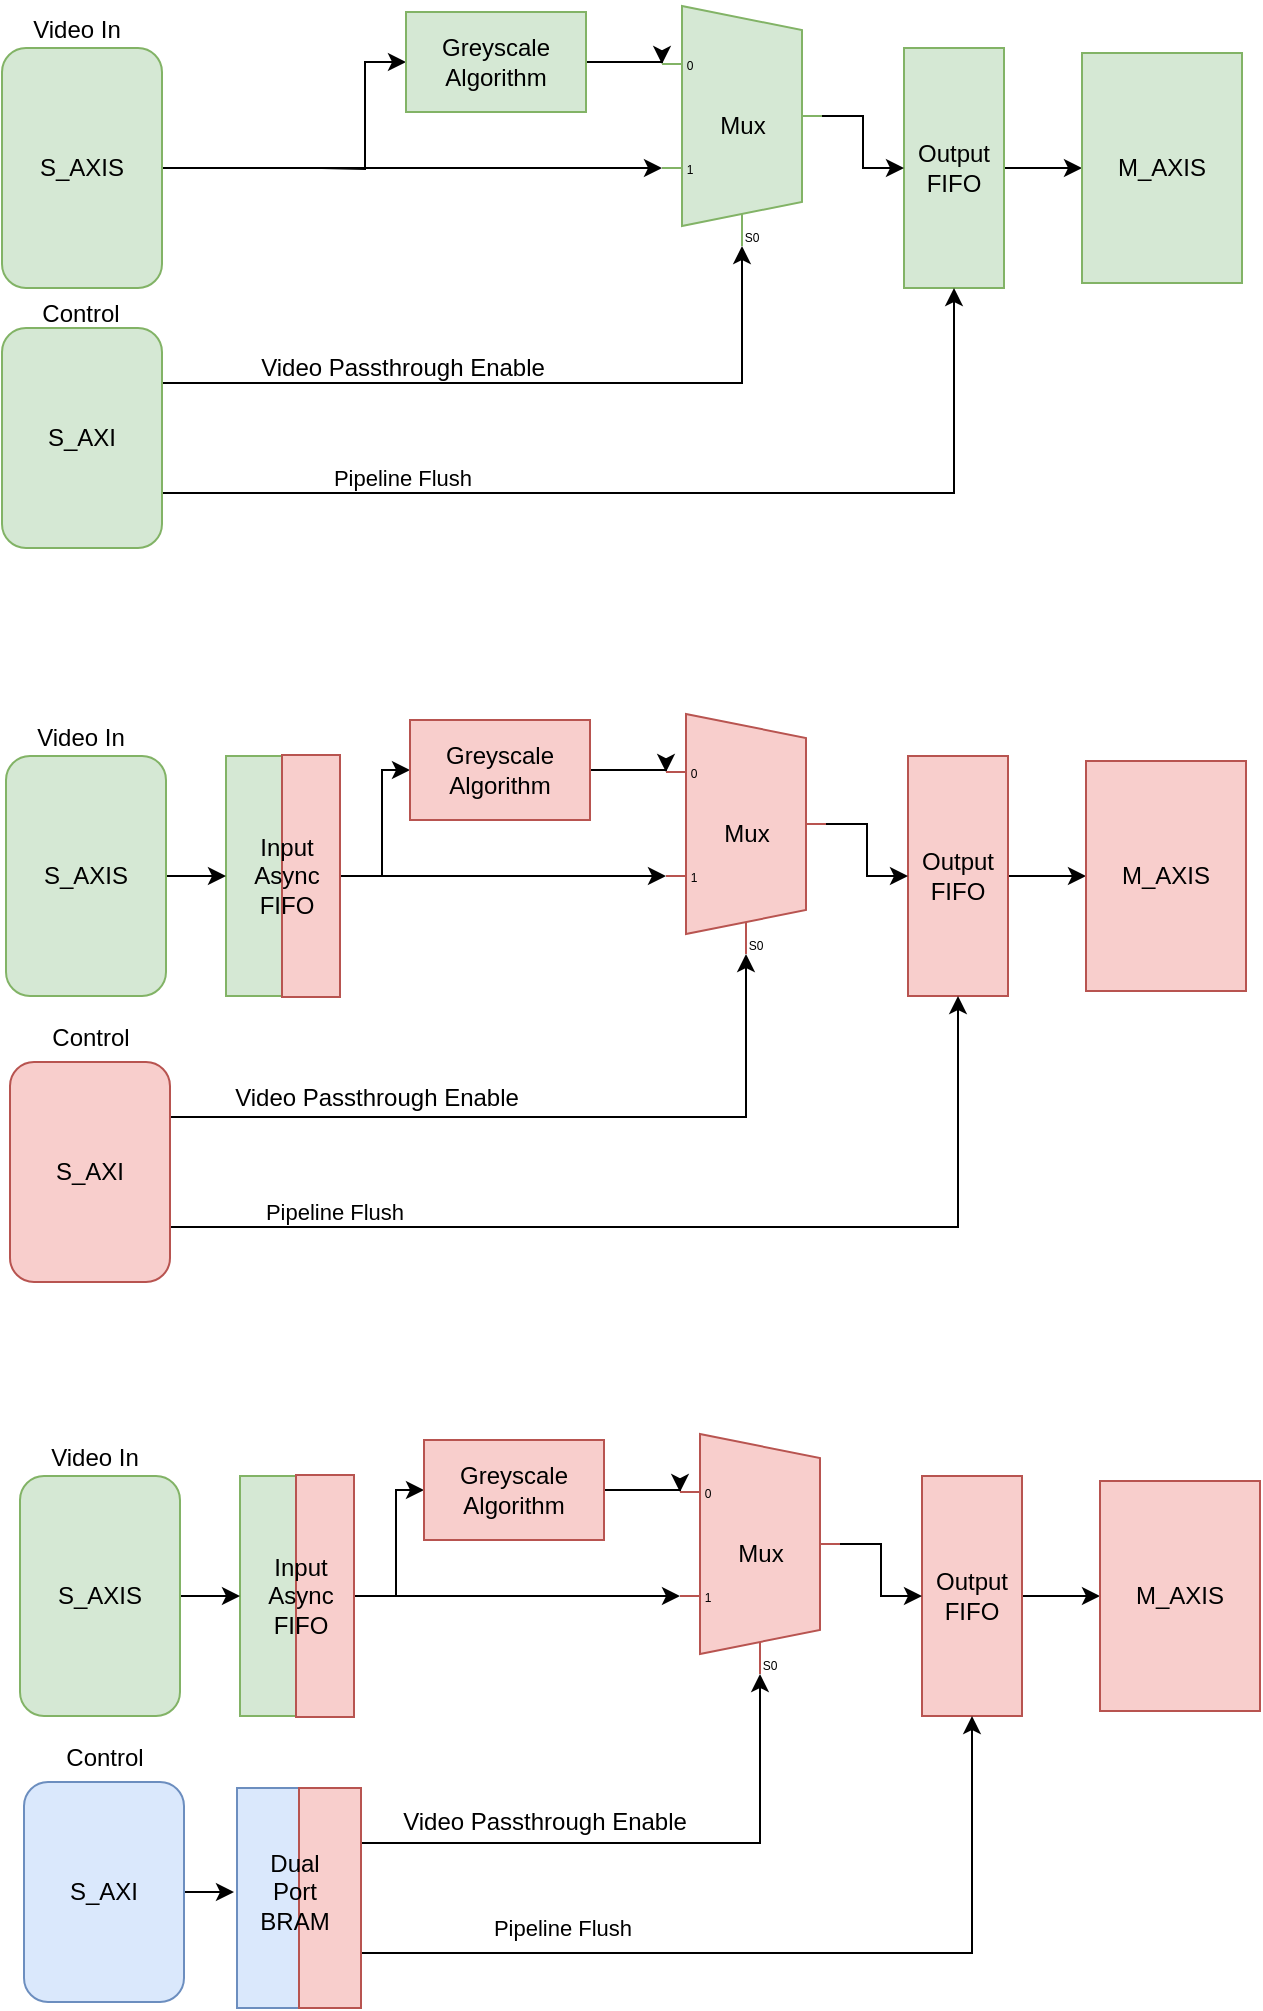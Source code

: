 <mxfile version="20.5.3" type="device"><diagram id="LRTU1MrscGngwz9bFhT7" name="Page-1"><mxGraphModel dx="1422" dy="772" grid="1" gridSize="10" guides="1" tooltips="1" connect="1" arrows="1" fold="1" page="1" pageScale="1" pageWidth="12000" pageHeight="12000" math="0" shadow="0"><root><mxCell id="0"/><mxCell id="1" parent="0"/><mxCell id="KKwn68iyr1ZlhQraoHKk-2" style="edgeStyle=orthogonalEdgeStyle;rounded=0;orthogonalLoop=1;jettySize=auto;html=1;exitX=1;exitY=0.5;exitDx=0;exitDy=0;entryX=0;entryY=0.65;entryDx=0;entryDy=3;entryPerimeter=0;" parent="1" source="ok5oO7mIYJ8JzsnpuLAF-17" target="KKwn68iyr1ZlhQraoHKk-1" edge="1"><mxGeometry relative="1" as="geometry"><mxPoint x="440" y="390" as="sourcePoint"/></mxGeometry></mxCell><mxCell id="KKwn68iyr1ZlhQraoHKk-3" style="edgeStyle=orthogonalEdgeStyle;rounded=0;orthogonalLoop=1;jettySize=auto;html=1;exitX=1;exitY=0.5;exitDx=0;exitDy=0;entryX=0;entryY=0.5;entryDx=0;entryDy=0;" parent="1" target="ok5oO7mIYJ8JzsnpuLAF-20" edge="1"><mxGeometry relative="1" as="geometry"><mxPoint x="440" y="390" as="sourcePoint"/></mxGeometry></mxCell><mxCell id="ok5oO7mIYJ8JzsnpuLAF-17" value="S_AXIS" style="rounded=1;whiteSpace=wrap;html=1;fillColor=#d5e8d4;strokeColor=#82b366;" parent="1" vertex="1"><mxGeometry x="280" y="330" width="80" height="120" as="geometry"/></mxCell><mxCell id="KKwn68iyr1ZlhQraoHKk-7" value="" style="edgeStyle=orthogonalEdgeStyle;rounded=0;orthogonalLoop=1;jettySize=auto;html=1;" parent="1" source="ok5oO7mIYJ8JzsnpuLAF-18" target="ok5oO7mIYJ8JzsnpuLAF-30" edge="1"><mxGeometry relative="1" as="geometry"/></mxCell><mxCell id="ok5oO7mIYJ8JzsnpuLAF-18" value="Output FIFO" style="rounded=0;whiteSpace=wrap;html=1;fillColor=#d5e8d4;strokeColor=#82b366;" parent="1" vertex="1"><mxGeometry x="731" y="330" width="50" height="120" as="geometry"/></mxCell><mxCell id="KKwn68iyr1ZlhQraoHKk-14" style="edgeStyle=orthogonalEdgeStyle;rounded=0;orthogonalLoop=1;jettySize=auto;html=1;exitX=1;exitY=0.5;exitDx=0;exitDy=0;entryX=0;entryY=0.217;entryDx=0;entryDy=3;entryPerimeter=0;" parent="1" source="ok5oO7mIYJ8JzsnpuLAF-20" target="KKwn68iyr1ZlhQraoHKk-1" edge="1"><mxGeometry relative="1" as="geometry"/></mxCell><mxCell id="ok5oO7mIYJ8JzsnpuLAF-20" value="Greyscale&lt;br&gt;Algorithm" style="rounded=0;whiteSpace=wrap;html=1;fillColor=#d5e8d4;strokeColor=#82b366;" parent="1" vertex="1"><mxGeometry x="482" y="312" width="90" height="50" as="geometry"/></mxCell><mxCell id="KKwn68iyr1ZlhQraoHKk-10" style="edgeStyle=orthogonalEdgeStyle;rounded=0;orthogonalLoop=1;jettySize=auto;html=1;exitX=1;exitY=0.25;exitDx=0;exitDy=0;entryX=0.375;entryY=1;entryDx=10;entryDy=0;entryPerimeter=0;" parent="1" source="ok5oO7mIYJ8JzsnpuLAF-25" target="KKwn68iyr1ZlhQraoHKk-1" edge="1"><mxGeometry relative="1" as="geometry"/></mxCell><mxCell id="KKwn68iyr1ZlhQraoHKk-12" style="edgeStyle=orthogonalEdgeStyle;rounded=0;orthogonalLoop=1;jettySize=auto;html=1;exitX=1;exitY=0.75;exitDx=0;exitDy=0;entryX=0.5;entryY=1;entryDx=0;entryDy=0;" parent="1" source="ok5oO7mIYJ8JzsnpuLAF-25" target="ok5oO7mIYJ8JzsnpuLAF-18" edge="1"><mxGeometry relative="1" as="geometry"/></mxCell><mxCell id="KKwn68iyr1ZlhQraoHKk-13" value="Pipeline Flush" style="edgeLabel;html=1;align=center;verticalAlign=middle;resizable=0;points=[];" parent="KKwn68iyr1ZlhQraoHKk-12" vertex="1" connectable="0"><mxGeometry x="-0.75" y="6" relative="1" as="geometry"><mxPoint x="57" y="-2" as="offset"/></mxGeometry></mxCell><mxCell id="ok5oO7mIYJ8JzsnpuLAF-25" value="S_AXI" style="rounded=1;whiteSpace=wrap;html=1;fillColor=#d5e8d4;strokeColor=#82b366;" parent="1" vertex="1"><mxGeometry x="280" y="470" width="80" height="110" as="geometry"/></mxCell><mxCell id="ok5oO7mIYJ8JzsnpuLAF-30" value="M_AXIS" style="rounded=0;whiteSpace=wrap;html=1;fillColor=#d5e8d4;strokeColor=#82b366;" parent="1" vertex="1"><mxGeometry x="820" y="332.5" width="80" height="115" as="geometry"/></mxCell><mxCell id="KKwn68iyr1ZlhQraoHKk-6" style="edgeStyle=orthogonalEdgeStyle;rounded=0;orthogonalLoop=1;jettySize=auto;html=1;exitX=1;exitY=0.5;exitDx=0;exitDy=-5;exitPerimeter=0;entryX=0;entryY=0.5;entryDx=0;entryDy=0;" parent="1" source="KKwn68iyr1ZlhQraoHKk-1" target="ok5oO7mIYJ8JzsnpuLAF-18" edge="1"><mxGeometry relative="1" as="geometry"/></mxCell><mxCell id="KKwn68iyr1ZlhQraoHKk-1" value="Mux" style="shadow=0;dashed=0;align=center;html=1;strokeWidth=1;shape=mxgraph.electrical.abstract.mux2;fillColor=#d5e8d4;strokeColor=#82b366;" parent="1" vertex="1"><mxGeometry x="610" y="309" width="80" height="120" as="geometry"/></mxCell><mxCell id="KKwn68iyr1ZlhQraoHKk-8" value="Video In" style="text;html=1;align=center;verticalAlign=middle;resizable=0;points=[];autosize=1;strokeColor=none;fillColor=none;" parent="1" vertex="1"><mxGeometry x="282" y="306" width="70" height="30" as="geometry"/></mxCell><mxCell id="KKwn68iyr1ZlhQraoHKk-9" value="Control" style="text;html=1;align=center;verticalAlign=middle;resizable=0;points=[];autosize=1;strokeColor=none;fillColor=none;" parent="1" vertex="1"><mxGeometry x="289" y="448" width="60" height="30" as="geometry"/></mxCell><mxCell id="KKwn68iyr1ZlhQraoHKk-11" value="Video Passthrough Enable" style="text;html=1;align=center;verticalAlign=middle;resizable=0;points=[];autosize=1;strokeColor=none;fillColor=none;" parent="1" vertex="1"><mxGeometry x="395" y="475" width="170" height="30" as="geometry"/></mxCell><mxCell id="KKwn68iyr1ZlhQraoHKk-15" style="edgeStyle=orthogonalEdgeStyle;rounded=0;orthogonalLoop=1;jettySize=auto;html=1;exitX=1;exitY=0.5;exitDx=0;exitDy=0;entryX=0;entryY=0.65;entryDx=0;entryDy=3;entryPerimeter=0;" parent="1" source="KKwn68iyr1ZlhQraoHKk-17" target="KKwn68iyr1ZlhQraoHKk-30" edge="1"><mxGeometry relative="1" as="geometry"/></mxCell><mxCell id="KKwn68iyr1ZlhQraoHKk-16" style="edgeStyle=orthogonalEdgeStyle;rounded=0;orthogonalLoop=1;jettySize=auto;html=1;exitX=1;exitY=0.5;exitDx=0;exitDy=0;entryX=0;entryY=0.5;entryDx=0;entryDy=0;startArrow=none;" parent="1" source="KKwn68iyr1ZlhQraoHKk-34" target="KKwn68iyr1ZlhQraoHKk-23" edge="1"><mxGeometry relative="1" as="geometry"><Array as="points"><mxPoint x="470" y="691"/></Array></mxGeometry></mxCell><mxCell id="KKwn68iyr1ZlhQraoHKk-17" value="" style="rounded=0;whiteSpace=wrap;html=1;fillColor=#d5e8d4;strokeColor=#82b366;" parent="1" vertex="1"><mxGeometry x="392" y="684" width="28" height="120" as="geometry"/></mxCell><mxCell id="KKwn68iyr1ZlhQraoHKk-18" style="edgeStyle=orthogonalEdgeStyle;rounded=0;orthogonalLoop=1;jettySize=auto;html=1;exitX=1;exitY=0.5;exitDx=0;exitDy=0;entryX=0;entryY=0.5;entryDx=0;entryDy=0;" parent="1" source="KKwn68iyr1ZlhQraoHKk-19" target="KKwn68iyr1ZlhQraoHKk-17" edge="1"><mxGeometry relative="1" as="geometry"/></mxCell><mxCell id="KKwn68iyr1ZlhQraoHKk-19" value="S_AXIS" style="rounded=1;whiteSpace=wrap;html=1;fillColor=#d5e8d4;strokeColor=#82b366;" parent="1" vertex="1"><mxGeometry x="282" y="684" width="80" height="120" as="geometry"/></mxCell><mxCell id="KKwn68iyr1ZlhQraoHKk-20" value="" style="edgeStyle=orthogonalEdgeStyle;rounded=0;orthogonalLoop=1;jettySize=auto;html=1;" parent="1" source="KKwn68iyr1ZlhQraoHKk-21" target="KKwn68iyr1ZlhQraoHKk-28" edge="1"><mxGeometry relative="1" as="geometry"/></mxCell><mxCell id="KKwn68iyr1ZlhQraoHKk-21" value="Output FIFO" style="rounded=0;whiteSpace=wrap;html=1;fillColor=#f8cecc;strokeColor=#b85450;" parent="1" vertex="1"><mxGeometry x="733" y="684" width="50" height="120" as="geometry"/></mxCell><mxCell id="KKwn68iyr1ZlhQraoHKk-22" style="edgeStyle=orthogonalEdgeStyle;rounded=0;orthogonalLoop=1;jettySize=auto;html=1;exitX=1;exitY=0.5;exitDx=0;exitDy=0;entryX=0;entryY=0.217;entryDx=0;entryDy=3;entryPerimeter=0;" parent="1" source="KKwn68iyr1ZlhQraoHKk-23" target="KKwn68iyr1ZlhQraoHKk-30" edge="1"><mxGeometry relative="1" as="geometry"/></mxCell><mxCell id="KKwn68iyr1ZlhQraoHKk-23" value="Greyscale&lt;br&gt;Algorithm" style="rounded=0;whiteSpace=wrap;html=1;fillColor=#f8cecc;strokeColor=#b85450;" parent="1" vertex="1"><mxGeometry x="484" y="666" width="90" height="50" as="geometry"/></mxCell><mxCell id="KKwn68iyr1ZlhQraoHKk-24" style="edgeStyle=orthogonalEdgeStyle;rounded=0;orthogonalLoop=1;jettySize=auto;html=1;exitX=1;exitY=0.25;exitDx=0;exitDy=0;entryX=0.375;entryY=1;entryDx=10;entryDy=0;entryPerimeter=0;" parent="1" source="KKwn68iyr1ZlhQraoHKk-27" target="KKwn68iyr1ZlhQraoHKk-30" edge="1"><mxGeometry relative="1" as="geometry"/></mxCell><mxCell id="KKwn68iyr1ZlhQraoHKk-25" style="edgeStyle=orthogonalEdgeStyle;rounded=0;orthogonalLoop=1;jettySize=auto;html=1;exitX=1;exitY=0.75;exitDx=0;exitDy=0;entryX=0.5;entryY=1;entryDx=0;entryDy=0;" parent="1" source="KKwn68iyr1ZlhQraoHKk-27" target="KKwn68iyr1ZlhQraoHKk-21" edge="1"><mxGeometry relative="1" as="geometry"/></mxCell><mxCell id="KKwn68iyr1ZlhQraoHKk-26" value="Pipeline Flush" style="edgeLabel;html=1;align=center;verticalAlign=middle;resizable=0;points=[];" parent="KKwn68iyr1ZlhQraoHKk-25" vertex="1" connectable="0"><mxGeometry x="-0.75" y="6" relative="1" as="geometry"><mxPoint x="18" y="-2" as="offset"/></mxGeometry></mxCell><mxCell id="KKwn68iyr1ZlhQraoHKk-27" value="S_AXI" style="rounded=1;whiteSpace=wrap;html=1;fillColor=#f8cecc;strokeColor=#b85450;" parent="1" vertex="1"><mxGeometry x="284" y="837" width="80" height="110" as="geometry"/></mxCell><mxCell id="KKwn68iyr1ZlhQraoHKk-28" value="M_AXIS" style="rounded=0;whiteSpace=wrap;html=1;fillColor=#f8cecc;strokeColor=#b85450;" parent="1" vertex="1"><mxGeometry x="822" y="686.5" width="80" height="115" as="geometry"/></mxCell><mxCell id="KKwn68iyr1ZlhQraoHKk-29" style="edgeStyle=orthogonalEdgeStyle;rounded=0;orthogonalLoop=1;jettySize=auto;html=1;exitX=1;exitY=0.5;exitDx=0;exitDy=-5;exitPerimeter=0;entryX=0;entryY=0.5;entryDx=0;entryDy=0;" parent="1" source="KKwn68iyr1ZlhQraoHKk-30" target="KKwn68iyr1ZlhQraoHKk-21" edge="1"><mxGeometry relative="1" as="geometry"/></mxCell><mxCell id="KKwn68iyr1ZlhQraoHKk-30" value="Mux" style="shadow=0;dashed=0;align=center;html=1;strokeWidth=1;shape=mxgraph.electrical.abstract.mux2;fillColor=#f8cecc;strokeColor=#b85450;" parent="1" vertex="1"><mxGeometry x="612" y="663" width="80" height="120" as="geometry"/></mxCell><mxCell id="KKwn68iyr1ZlhQraoHKk-31" value="Video In" style="text;html=1;align=center;verticalAlign=middle;resizable=0;points=[];autosize=1;strokeColor=none;fillColor=none;" parent="1" vertex="1"><mxGeometry x="284" y="660" width="70" height="30" as="geometry"/></mxCell><mxCell id="KKwn68iyr1ZlhQraoHKk-32" value="Control" style="text;html=1;align=center;verticalAlign=middle;resizable=0;points=[];autosize=1;strokeColor=none;fillColor=none;" parent="1" vertex="1"><mxGeometry x="294" y="810" width="60" height="30" as="geometry"/></mxCell><mxCell id="KKwn68iyr1ZlhQraoHKk-33" value="Video Passthrough Enable" style="text;html=1;align=center;verticalAlign=middle;resizable=0;points=[];autosize=1;strokeColor=none;fillColor=none;" parent="1" vertex="1"><mxGeometry x="382" y="840" width="170" height="30" as="geometry"/></mxCell><mxCell id="KKwn68iyr1ZlhQraoHKk-34" value="" style="rounded=0;whiteSpace=wrap;html=1;fillColor=#f8cecc;strokeColor=#b85450;" parent="1" vertex="1"><mxGeometry x="420" y="683.5" width="29" height="121" as="geometry"/></mxCell><mxCell id="KKwn68iyr1ZlhQraoHKk-36" value="Input&lt;br&gt;Async&lt;br&gt;FIFO" style="text;html=1;align=center;verticalAlign=middle;resizable=0;points=[];autosize=1;strokeColor=none;fillColor=none;" parent="1" vertex="1"><mxGeometry x="392" y="714" width="60" height="60" as="geometry"/></mxCell><mxCell id="KKwn68iyr1ZlhQraoHKk-38" style="edgeStyle=orthogonalEdgeStyle;rounded=0;orthogonalLoop=1;jettySize=auto;html=1;exitX=1;exitY=0.5;exitDx=0;exitDy=0;entryX=0;entryY=0.65;entryDx=0;entryDy=3;entryPerimeter=0;" parent="1" source="KKwn68iyr1ZlhQraoHKk-40" target="KKwn68iyr1ZlhQraoHKk-53" edge="1"><mxGeometry relative="1" as="geometry"/></mxCell><mxCell id="KKwn68iyr1ZlhQraoHKk-39" style="edgeStyle=orthogonalEdgeStyle;rounded=0;orthogonalLoop=1;jettySize=auto;html=1;exitX=1;exitY=0.5;exitDx=0;exitDy=0;entryX=0;entryY=0.5;entryDx=0;entryDy=0;startArrow=none;" parent="1" source="KKwn68iyr1ZlhQraoHKk-57" target="KKwn68iyr1ZlhQraoHKk-46" edge="1"><mxGeometry relative="1" as="geometry"><Array as="points"><mxPoint x="477" y="1051"/></Array></mxGeometry></mxCell><mxCell id="KKwn68iyr1ZlhQraoHKk-40" value="" style="rounded=0;whiteSpace=wrap;html=1;fillColor=#d5e8d4;strokeColor=#82b366;" parent="1" vertex="1"><mxGeometry x="399" y="1044" width="28" height="120" as="geometry"/></mxCell><mxCell id="KKwn68iyr1ZlhQraoHKk-41" style="edgeStyle=orthogonalEdgeStyle;rounded=0;orthogonalLoop=1;jettySize=auto;html=1;exitX=1;exitY=0.5;exitDx=0;exitDy=0;entryX=0;entryY=0.5;entryDx=0;entryDy=0;" parent="1" source="KKwn68iyr1ZlhQraoHKk-42" target="KKwn68iyr1ZlhQraoHKk-40" edge="1"><mxGeometry relative="1" as="geometry"/></mxCell><mxCell id="KKwn68iyr1ZlhQraoHKk-42" value="S_AXIS" style="rounded=1;whiteSpace=wrap;html=1;fillColor=#d5e8d4;strokeColor=#82b366;" parent="1" vertex="1"><mxGeometry x="289" y="1044" width="80" height="120" as="geometry"/></mxCell><mxCell id="KKwn68iyr1ZlhQraoHKk-43" value="" style="edgeStyle=orthogonalEdgeStyle;rounded=0;orthogonalLoop=1;jettySize=auto;html=1;" parent="1" source="KKwn68iyr1ZlhQraoHKk-44" target="KKwn68iyr1ZlhQraoHKk-51" edge="1"><mxGeometry relative="1" as="geometry"/></mxCell><mxCell id="KKwn68iyr1ZlhQraoHKk-44" value="Output FIFO" style="rounded=0;whiteSpace=wrap;html=1;fillColor=#f8cecc;strokeColor=#b85450;" parent="1" vertex="1"><mxGeometry x="740" y="1044" width="50" height="120" as="geometry"/></mxCell><mxCell id="KKwn68iyr1ZlhQraoHKk-45" style="edgeStyle=orthogonalEdgeStyle;rounded=0;orthogonalLoop=1;jettySize=auto;html=1;exitX=1;exitY=0.5;exitDx=0;exitDy=0;entryX=0;entryY=0.217;entryDx=0;entryDy=3;entryPerimeter=0;" parent="1" source="KKwn68iyr1ZlhQraoHKk-46" target="KKwn68iyr1ZlhQraoHKk-53" edge="1"><mxGeometry relative="1" as="geometry"/></mxCell><mxCell id="KKwn68iyr1ZlhQraoHKk-46" value="Greyscale&lt;br&gt;Algorithm" style="rounded=0;whiteSpace=wrap;html=1;fillColor=#f8cecc;strokeColor=#b85450;" parent="1" vertex="1"><mxGeometry x="491" y="1026" width="90" height="50" as="geometry"/></mxCell><mxCell id="KKwn68iyr1ZlhQraoHKk-66" value="" style="edgeStyle=orthogonalEdgeStyle;rounded=0;orthogonalLoop=1;jettySize=auto;html=1;" parent="1" source="KKwn68iyr1ZlhQraoHKk-50" target="KKwn68iyr1ZlhQraoHKk-62" edge="1"><mxGeometry relative="1" as="geometry"/></mxCell><mxCell id="KKwn68iyr1ZlhQraoHKk-50" value="S_AXI" style="rounded=1;whiteSpace=wrap;html=1;fillColor=#dae8fc;strokeColor=#6c8ebf;" parent="1" vertex="1"><mxGeometry x="291" y="1197" width="80" height="110" as="geometry"/></mxCell><mxCell id="KKwn68iyr1ZlhQraoHKk-51" value="M_AXIS" style="rounded=0;whiteSpace=wrap;html=1;fillColor=#f8cecc;strokeColor=#b85450;" parent="1" vertex="1"><mxGeometry x="829" y="1046.5" width="80" height="115" as="geometry"/></mxCell><mxCell id="KKwn68iyr1ZlhQraoHKk-52" style="edgeStyle=orthogonalEdgeStyle;rounded=0;orthogonalLoop=1;jettySize=auto;html=1;exitX=1;exitY=0.5;exitDx=0;exitDy=-5;exitPerimeter=0;entryX=0;entryY=0.5;entryDx=0;entryDy=0;" parent="1" source="KKwn68iyr1ZlhQraoHKk-53" target="KKwn68iyr1ZlhQraoHKk-44" edge="1"><mxGeometry relative="1" as="geometry"/></mxCell><mxCell id="KKwn68iyr1ZlhQraoHKk-53" value="Mux" style="shadow=0;dashed=0;align=center;html=1;strokeWidth=1;shape=mxgraph.electrical.abstract.mux2;fillColor=#f8cecc;strokeColor=#b85450;" parent="1" vertex="1"><mxGeometry x="619" y="1023" width="80" height="120" as="geometry"/></mxCell><mxCell id="KKwn68iyr1ZlhQraoHKk-54" value="Video In" style="text;html=1;align=center;verticalAlign=middle;resizable=0;points=[];autosize=1;strokeColor=none;fillColor=none;" parent="1" vertex="1"><mxGeometry x="291" y="1020" width="70" height="30" as="geometry"/></mxCell><mxCell id="KKwn68iyr1ZlhQraoHKk-55" value="Control" style="text;html=1;align=center;verticalAlign=middle;resizable=0;points=[];autosize=1;strokeColor=none;fillColor=none;" parent="1" vertex="1"><mxGeometry x="301" y="1170" width="60" height="30" as="geometry"/></mxCell><mxCell id="KKwn68iyr1ZlhQraoHKk-56" value="Video Passthrough Enable" style="text;html=1;align=center;verticalAlign=middle;resizable=0;points=[];autosize=1;strokeColor=none;fillColor=none;" parent="1" vertex="1"><mxGeometry x="466" y="1202" width="170" height="30" as="geometry"/></mxCell><mxCell id="KKwn68iyr1ZlhQraoHKk-57" value="" style="rounded=0;whiteSpace=wrap;html=1;fillColor=#f8cecc;strokeColor=#b85450;" parent="1" vertex="1"><mxGeometry x="427" y="1043.5" width="29" height="121" as="geometry"/></mxCell><mxCell id="KKwn68iyr1ZlhQraoHKk-58" value="Input&lt;br&gt;Async&lt;br&gt;FIFO" style="text;html=1;align=center;verticalAlign=middle;resizable=0;points=[];autosize=1;strokeColor=none;fillColor=none;" parent="1" vertex="1"><mxGeometry x="399" y="1074" width="60" height="60" as="geometry"/></mxCell><mxCell id="KKwn68iyr1ZlhQraoHKk-60" value="" style="rounded=0;whiteSpace=wrap;html=1;fillColor=#dae8fc;strokeColor=#6c8ebf;" parent="1" vertex="1"><mxGeometry x="397.5" y="1200" width="31" height="110" as="geometry"/></mxCell><mxCell id="KKwn68iyr1ZlhQraoHKk-63" style="edgeStyle=orthogonalEdgeStyle;rounded=0;orthogonalLoop=1;jettySize=auto;html=1;exitX=1;exitY=0.75;exitDx=0;exitDy=0;entryX=0.5;entryY=1;entryDx=0;entryDy=0;" parent="1" source="KKwn68iyr1ZlhQraoHKk-61" target="KKwn68iyr1ZlhQraoHKk-44" edge="1"><mxGeometry relative="1" as="geometry"/></mxCell><mxCell id="KKwn68iyr1ZlhQraoHKk-64" style="edgeStyle=orthogonalEdgeStyle;rounded=0;orthogonalLoop=1;jettySize=auto;html=1;exitX=1;exitY=0.25;exitDx=0;exitDy=0;entryX=0.375;entryY=1;entryDx=10;entryDy=0;entryPerimeter=0;" parent="1" source="KKwn68iyr1ZlhQraoHKk-61" target="KKwn68iyr1ZlhQraoHKk-53" edge="1"><mxGeometry relative="1" as="geometry"/></mxCell><mxCell id="KKwn68iyr1ZlhQraoHKk-61" value="" style="rounded=0;whiteSpace=wrap;html=1;fillColor=#f8cecc;strokeColor=#b85450;" parent="1" vertex="1"><mxGeometry x="428.5" y="1200" width="31" height="110" as="geometry"/></mxCell><mxCell id="KKwn68iyr1ZlhQraoHKk-62" value="Dual&lt;br&gt;Port&lt;br&gt;BRAM" style="text;html=1;align=center;verticalAlign=middle;resizable=0;points=[];autosize=1;strokeColor=none;fillColor=none;" parent="1" vertex="1"><mxGeometry x="396" y="1222" width="60" height="60" as="geometry"/></mxCell><mxCell id="KKwn68iyr1ZlhQraoHKk-68" value="Pipeline Flush" style="edgeLabel;html=1;align=center;verticalAlign=middle;resizable=0;points=[];" parent="1" vertex="1" connectable="0"><mxGeometry x="560" y="1270" as="geometry"/></mxCell></root></mxGraphModel></diagram></mxfile>
